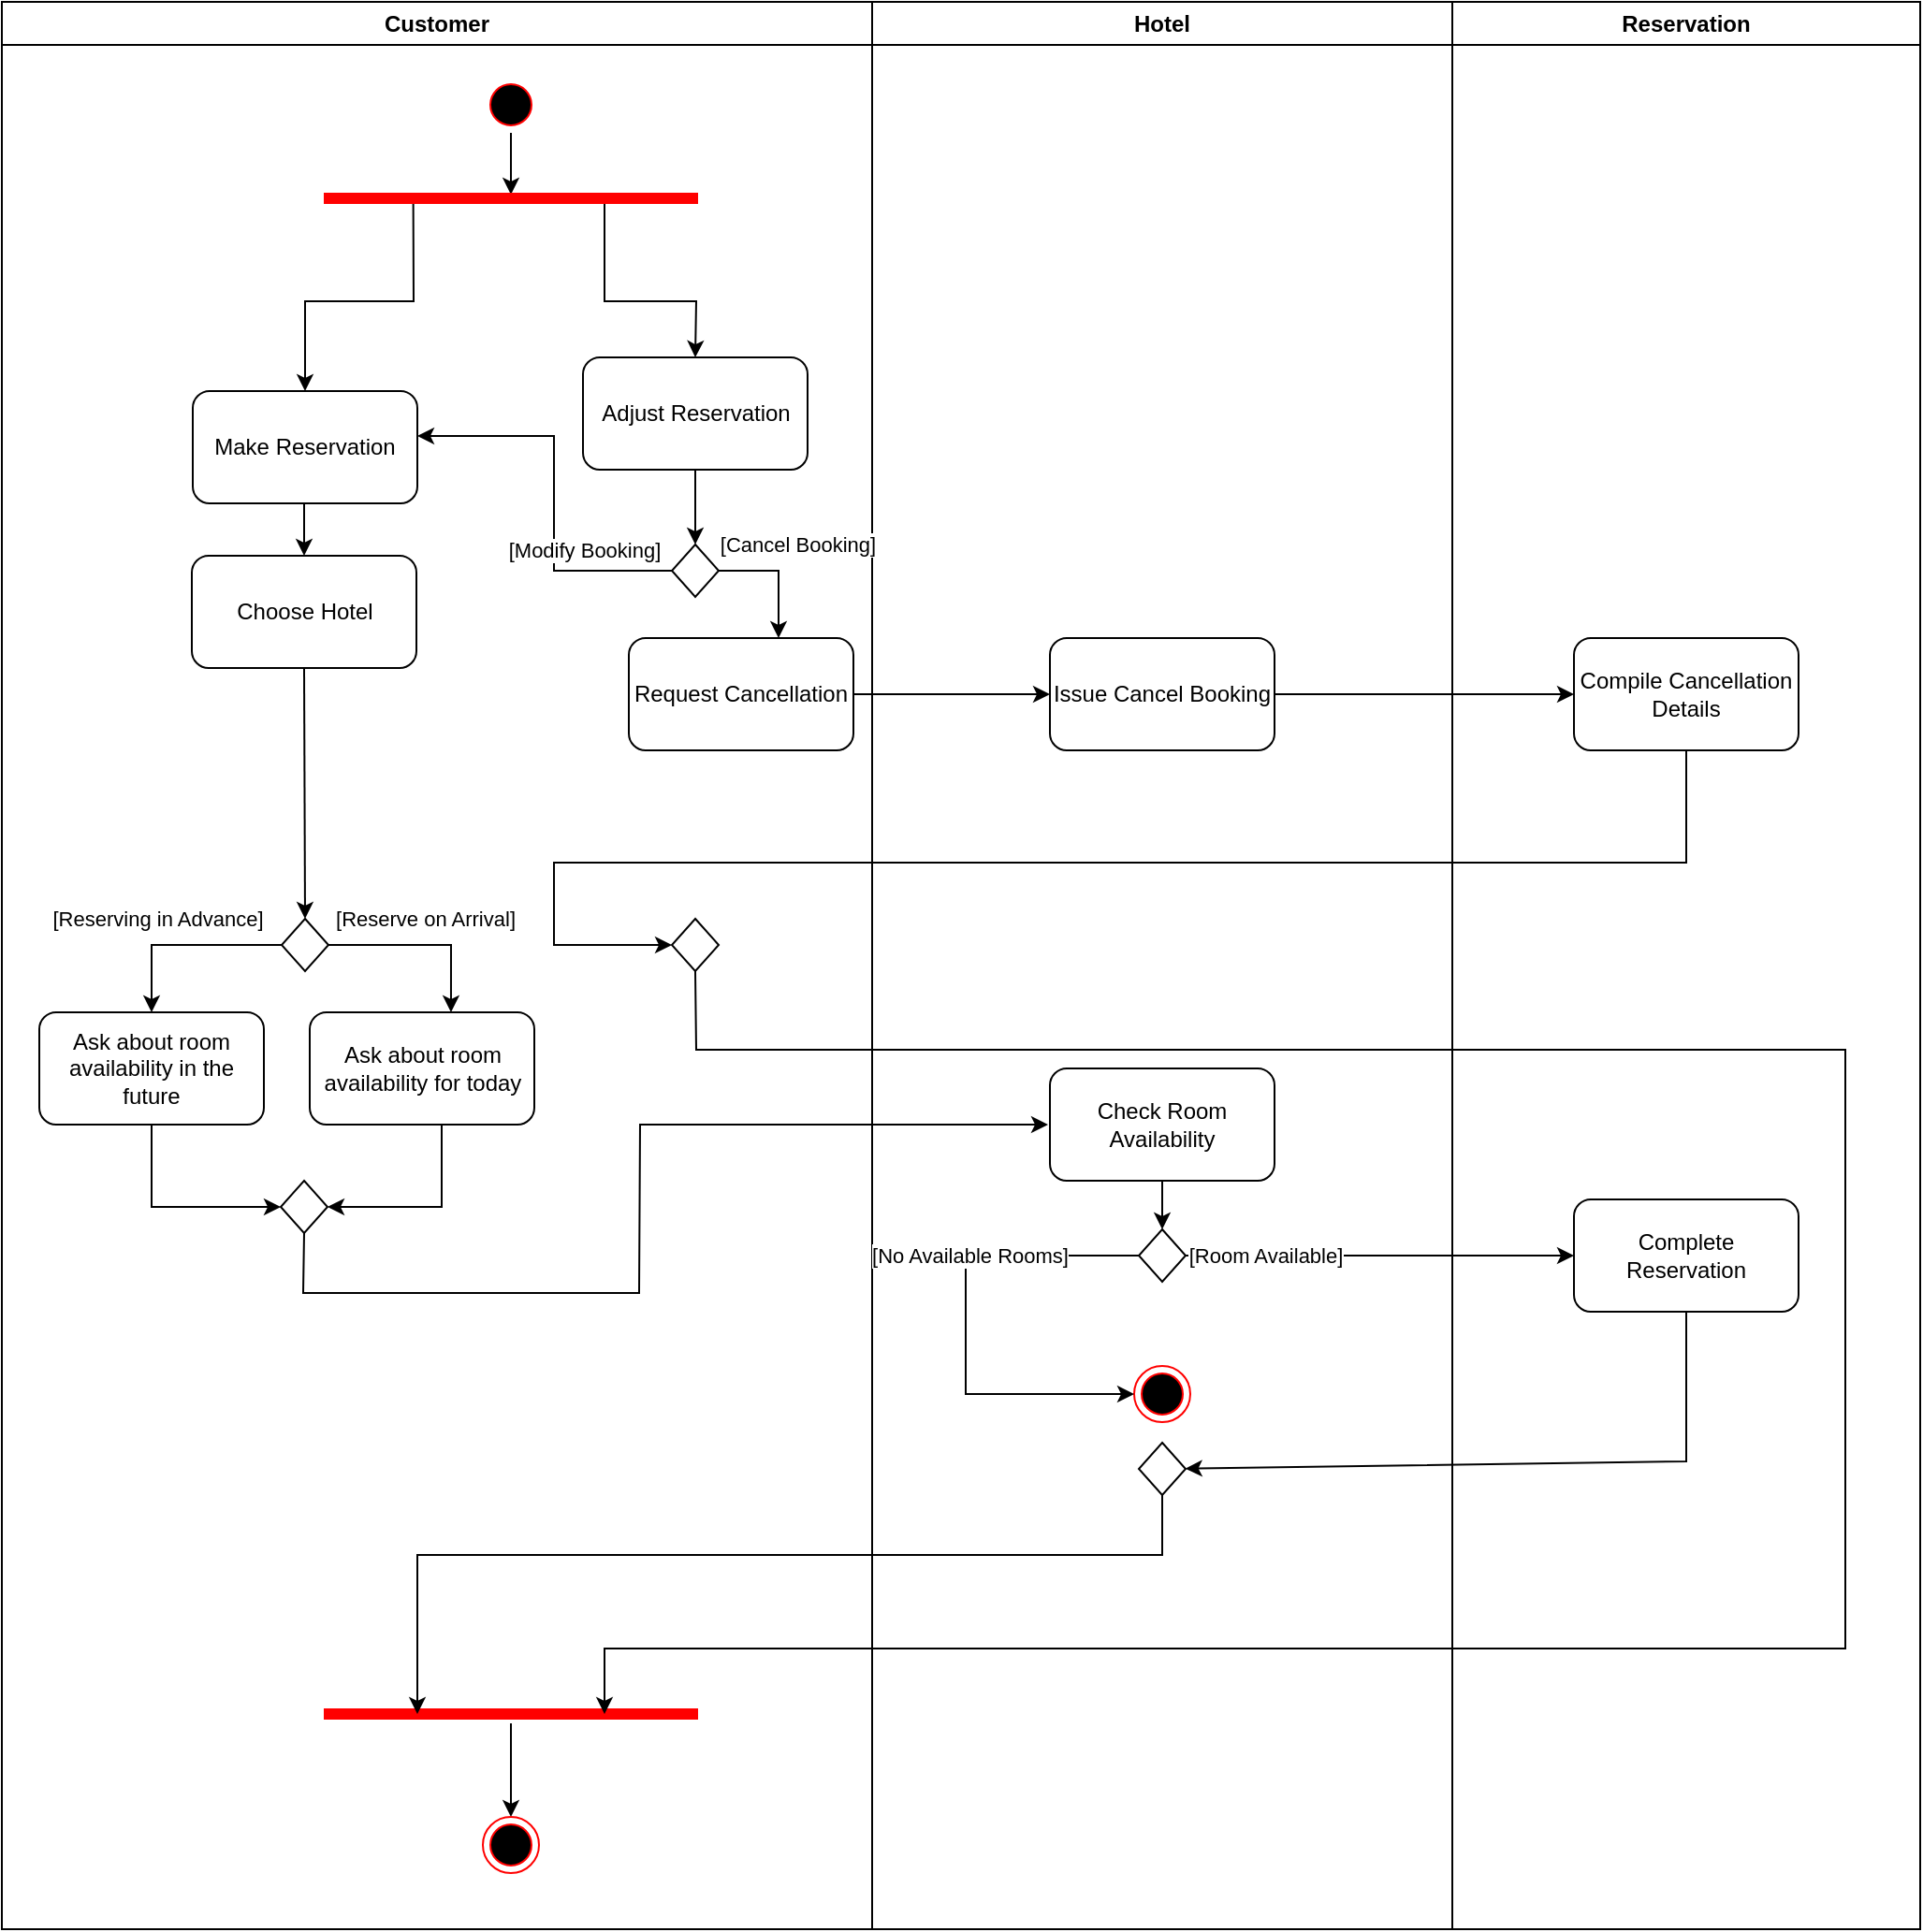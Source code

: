 <mxfile version="15.7.1" type="github">
  <diagram name="Page-1" id="e7e014a7-5840-1c2e-5031-d8a46d1fe8dd">
    <mxGraphModel dx="1221" dy="644" grid="1" gridSize="10" guides="1" tooltips="1" connect="1" arrows="1" fold="1" page="1" pageScale="1" pageWidth="1169" pageHeight="826" background="none" math="0" shadow="0">
      <root>
        <mxCell id="0" />
        <mxCell id="1" parent="0" />
        <mxCell id="2" value="Customer" style="swimlane;whiteSpace=wrap" parent="1" vertex="1">
          <mxGeometry x="145" y="120" width="465" height="1030" as="geometry" />
        </mxCell>
        <mxCell id="gjUZ3fPqfgkGFWGXfoxw-59" style="edgeStyle=none;rounded=0;orthogonalLoop=1;jettySize=auto;html=1;exitX=0.5;exitY=1;exitDx=0;exitDy=0;entryX=0.5;entryY=0;entryDx=0;entryDy=0;" parent="2" target="gjUZ3fPqfgkGFWGXfoxw-58" edge="1">
          <mxGeometry relative="1" as="geometry">
            <mxPoint x="161.5" y="268.0" as="sourcePoint" />
          </mxGeometry>
        </mxCell>
        <mxCell id="gjUZ3fPqfgkGFWGXfoxw-134" style="edgeStyle=none;rounded=0;orthogonalLoop=1;jettySize=auto;html=1;exitX=0.5;exitY=1;exitDx=0;exitDy=0;entryX=0.5;entryY=0.3;entryDx=0;entryDy=0;entryPerimeter=0;" parent="2" source="5" target="gjUZ3fPqfgkGFWGXfoxw-131" edge="1">
          <mxGeometry relative="1" as="geometry">
            <mxPoint x="291.5" y="178" as="targetPoint" />
          </mxGeometry>
        </mxCell>
        <mxCell id="5" value="" style="ellipse;shape=startState;fillColor=#000000;strokeColor=#ff0000;" parent="2" vertex="1">
          <mxGeometry x="257" y="40" width="30" height="30" as="geometry" />
        </mxCell>
        <mxCell id="gjUZ3fPqfgkGFWGXfoxw-77" style="edgeStyle=none;rounded=0;orthogonalLoop=1;jettySize=auto;html=1;entryX=1;entryY=0.5;entryDx=0;entryDy=0;" parent="2" target="gjUZ3fPqfgkGFWGXfoxw-76" edge="1">
          <mxGeometry relative="1" as="geometry">
            <Array as="points">
              <mxPoint x="235" y="644" />
            </Array>
            <mxPoint x="235" y="600" as="sourcePoint" />
          </mxGeometry>
        </mxCell>
        <mxCell id="gjUZ3fPqfgkGFWGXfoxw-44" value="Ask about room availability for today" style="rounded=1;whiteSpace=wrap;html=1;" parent="2" vertex="1">
          <mxGeometry x="164.5" y="540" width="120" height="60" as="geometry" />
        </mxCell>
        <mxCell id="gjUZ3fPqfgkGFWGXfoxw-50" value="[Reserving in Advance]" style="edgeStyle=none;rounded=0;orthogonalLoop=1;jettySize=auto;html=1;entryX=0.5;entryY=0;entryDx=0;entryDy=0;entryPerimeter=0;exitX=0;exitY=0.5;exitDx=0;exitDy=0;" parent="2" source="gjUZ3fPqfgkGFWGXfoxw-49" target="gjUZ3fPqfgkGFWGXfoxw-54" edge="1">
          <mxGeometry x="0.082" y="-17" relative="1" as="geometry">
            <mxPoint x="170" y="504" as="sourcePoint" />
            <mxPoint x="80.06" y="580" as="targetPoint" />
            <Array as="points">
              <mxPoint x="80" y="504" />
            </Array>
            <mxPoint x="-10" y="3" as="offset" />
          </mxGeometry>
        </mxCell>
        <mxCell id="gjUZ3fPqfgkGFWGXfoxw-51" value="[Reserve on Arrival]" style="edgeStyle=none;rounded=0;orthogonalLoop=1;jettySize=auto;html=1;exitX=1;exitY=0.5;exitDx=0;exitDy=0;entryX=0.629;entryY=0;entryDx=0;entryDy=0;entryPerimeter=0;" parent="2" source="gjUZ3fPqfgkGFWGXfoxw-49" target="gjUZ3fPqfgkGFWGXfoxw-44" edge="1">
          <mxGeometry x="-0.015" y="14" relative="1" as="geometry">
            <Array as="points">
              <mxPoint x="240" y="504" />
            </Array>
            <mxPoint x="1" as="offset" />
          </mxGeometry>
        </mxCell>
        <mxCell id="gjUZ3fPqfgkGFWGXfoxw-49" value="" style="rhombus;whiteSpace=wrap;html=1;" parent="2" vertex="1">
          <mxGeometry x="149.5" y="490" width="25" height="28" as="geometry" />
        </mxCell>
        <mxCell id="gjUZ3fPqfgkGFWGXfoxw-78" style="edgeStyle=none;rounded=0;orthogonalLoop=1;jettySize=auto;html=1;exitX=0.5;exitY=1;exitDx=0;exitDy=0;entryX=0;entryY=0.5;entryDx=0;entryDy=0;" parent="2" source="gjUZ3fPqfgkGFWGXfoxw-54" target="gjUZ3fPqfgkGFWGXfoxw-76" edge="1">
          <mxGeometry relative="1" as="geometry">
            <Array as="points">
              <mxPoint x="80" y="644" />
            </Array>
          </mxGeometry>
        </mxCell>
        <mxCell id="gjUZ3fPqfgkGFWGXfoxw-54" value="Ask about room availability in the future" style="rounded=1;whiteSpace=wrap;html=1;" parent="2" vertex="1">
          <mxGeometry x="20" y="540" width="120" height="60" as="geometry" />
        </mxCell>
        <mxCell id="gjUZ3fPqfgkGFWGXfoxw-60" style="edgeStyle=none;rounded=0;orthogonalLoop=1;jettySize=auto;html=1;exitX=0.5;exitY=1;exitDx=0;exitDy=0;entryX=0.5;entryY=0;entryDx=0;entryDy=0;" parent="2" source="gjUZ3fPqfgkGFWGXfoxw-58" target="gjUZ3fPqfgkGFWGXfoxw-49" edge="1">
          <mxGeometry relative="1" as="geometry" />
        </mxCell>
        <mxCell id="gjUZ3fPqfgkGFWGXfoxw-58" value="Choose Hotel" style="rounded=1;whiteSpace=wrap;html=1;" parent="2" vertex="1">
          <mxGeometry x="101.5" y="296" width="120" height="60" as="geometry" />
        </mxCell>
        <mxCell id="gjUZ3fPqfgkGFWGXfoxw-76" value="" style="rhombus;whiteSpace=wrap;html=1;" parent="2" vertex="1">
          <mxGeometry x="149" y="630" width="25" height="28" as="geometry" />
        </mxCell>
        <mxCell id="gjUZ3fPqfgkGFWGXfoxw-137" style="edgeStyle=none;rounded=0;orthogonalLoop=1;jettySize=auto;html=1;exitX=0.239;exitY=0.389;exitDx=0;exitDy=0;exitPerimeter=0;entryX=0.5;entryY=0;entryDx=0;entryDy=0;" parent="2" source="gjUZ3fPqfgkGFWGXfoxw-131" target="gjUZ3fPqfgkGFWGXfoxw-135" edge="1">
          <mxGeometry relative="1" as="geometry">
            <Array as="points">
              <mxPoint x="220" y="160" />
              <mxPoint x="162" y="160" />
            </Array>
          </mxGeometry>
        </mxCell>
        <mxCell id="gjUZ3fPqfgkGFWGXfoxw-138" style="edgeStyle=none;rounded=0;orthogonalLoop=1;jettySize=auto;html=1;exitX=0.75;exitY=0.5;exitDx=0;exitDy=0;exitPerimeter=0;entryX=0.5;entryY=0;entryDx=0;entryDy=0;" parent="2" source="gjUZ3fPqfgkGFWGXfoxw-131" target="gjUZ3fPqfgkGFWGXfoxw-136" edge="1">
          <mxGeometry relative="1" as="geometry">
            <Array as="points">
              <mxPoint x="322" y="160" />
              <mxPoint x="371" y="160" />
            </Array>
          </mxGeometry>
        </mxCell>
        <mxCell id="gjUZ3fPqfgkGFWGXfoxw-131" value="" style="shape=line;html=1;strokeWidth=6;strokeColor=#ff0000;" parent="2" vertex="1">
          <mxGeometry x="172" y="100" width="200" height="10" as="geometry" />
        </mxCell>
        <mxCell id="gjUZ3fPqfgkGFWGXfoxw-135" value="Make Reservation" style="rounded=1;whiteSpace=wrap;html=1;" parent="2" vertex="1">
          <mxGeometry x="102" y="208" width="120" height="60" as="geometry" />
        </mxCell>
        <mxCell id="gjUZ3fPqfgkGFWGXfoxw-136" value="Adjust Reservation" style="rounded=1;whiteSpace=wrap;html=1;" parent="2" vertex="1">
          <mxGeometry x="310.5" y="190" width="120" height="60" as="geometry" />
        </mxCell>
        <mxCell id="fKggWJrJttT4Pc64p3QA-11" style="edgeStyle=none;rounded=0;orthogonalLoop=1;jettySize=auto;html=1;entryX=0.5;entryY=0;entryDx=0;entryDy=0;" edge="1" parent="2" source="fKggWJrJttT4Pc64p3QA-9" target="fKggWJrJttT4Pc64p3QA-10">
          <mxGeometry relative="1" as="geometry" />
        </mxCell>
        <mxCell id="fKggWJrJttT4Pc64p3QA-9" value="" style="shape=line;html=1;strokeWidth=6;strokeColor=#ff0000;" vertex="1" parent="2">
          <mxGeometry x="172" y="910" width="200" height="10" as="geometry" />
        </mxCell>
        <mxCell id="fKggWJrJttT4Pc64p3QA-10" value="" style="ellipse;html=1;shape=endState;fillColor=#000000;strokeColor=#ff0000;" vertex="1" parent="2">
          <mxGeometry x="257" y="970" width="30" height="30" as="geometry" />
        </mxCell>
        <mxCell id="gjUZ3fPqfgkGFWGXfoxw-142" value="Request Cancellation" style="rounded=1;whiteSpace=wrap;html=1;" parent="2" vertex="1">
          <mxGeometry x="335" y="340" width="120" height="60" as="geometry" />
        </mxCell>
        <mxCell id="gjUZ3fPqfgkGFWGXfoxw-57" style="edgeStyle=none;rounded=0;orthogonalLoop=1;jettySize=auto;html=1;entryX=0;entryY=0.5;entryDx=0;entryDy=0;exitX=0.5;exitY=1;exitDx=0;exitDy=0;" parent="1" source="gjUZ3fPqfgkGFWGXfoxw-76" edge="1">
          <mxGeometry relative="1" as="geometry">
            <Array as="points">
              <mxPoint x="306" y="810" />
              <mxPoint x="485.5" y="810" />
              <mxPoint x="486" y="720" />
            </Array>
            <mxPoint x="306" y="790" as="sourcePoint" />
            <mxPoint x="704" y="720" as="targetPoint" />
          </mxGeometry>
        </mxCell>
        <mxCell id="4" value="Reservation" style="swimlane;whiteSpace=wrap" parent="1" vertex="1">
          <mxGeometry x="920" y="120" width="250" height="1030" as="geometry" />
        </mxCell>
        <mxCell id="gjUZ3fPqfgkGFWGXfoxw-144" value="Compile Cancellation Details" style="rounded=1;whiteSpace=wrap;html=1;" parent="4" vertex="1">
          <mxGeometry x="65" y="340" width="120" height="60" as="geometry" />
        </mxCell>
        <mxCell id="gjUZ3fPqfgkGFWGXfoxw-71" value="Complete Reservation" style="rounded=1;whiteSpace=wrap;html=1;" parent="4" vertex="1">
          <mxGeometry x="65" y="640" width="120" height="60" as="geometry" />
        </mxCell>
        <mxCell id="3" value="Hotel" style="swimlane;whiteSpace=wrap;startSize=23;" parent="1" vertex="1">
          <mxGeometry x="610" y="120" width="310" height="1030" as="geometry" />
        </mxCell>
        <mxCell id="gjUZ3fPqfgkGFWGXfoxw-139" value="" style="rhombus;whiteSpace=wrap;html=1;" parent="3" vertex="1">
          <mxGeometry x="-107" y="290" width="25" height="28" as="geometry" />
        </mxCell>
        <mxCell id="gjUZ3fPqfgkGFWGXfoxw-140" value="" style="rhombus;whiteSpace=wrap;html=1;" parent="3" vertex="1">
          <mxGeometry x="-107" y="490" width="25" height="28" as="geometry" />
        </mxCell>
        <mxCell id="gjUZ3fPqfgkGFWGXfoxw-147" value="Issue Cancel Booking" style="rounded=1;whiteSpace=wrap;html=1;" parent="3" vertex="1">
          <mxGeometry x="95" y="340" width="120" height="60" as="geometry" />
        </mxCell>
        <mxCell id="gjUZ3fPqfgkGFWGXfoxw-56" value="Check Room Availability" style="rounded=1;whiteSpace=wrap;html=1;" parent="3" vertex="1">
          <mxGeometry x="95" y="570" width="120" height="60" as="geometry" />
        </mxCell>
        <mxCell id="fKggWJrJttT4Pc64p3QA-5" value="" style="rhombus;whiteSpace=wrap;html=1;" vertex="1" parent="3">
          <mxGeometry x="142.5" y="770" width="25" height="28" as="geometry" />
        </mxCell>
        <mxCell id="gjUZ3fPqfgkGFWGXfoxw-65" value="" style="rhombus;whiteSpace=wrap;html=1;" parent="3" vertex="1">
          <mxGeometry x="142.5" y="656" width="25" height="28" as="geometry" />
        </mxCell>
        <mxCell id="gjUZ3fPqfgkGFWGXfoxw-68" style="edgeStyle=none;rounded=0;orthogonalLoop=1;jettySize=auto;html=1;exitX=0.5;exitY=1;exitDx=0;exitDy=0;entryX=0.5;entryY=0;entryDx=0;entryDy=0;" parent="3" source="gjUZ3fPqfgkGFWGXfoxw-56" target="gjUZ3fPqfgkGFWGXfoxw-65" edge="1">
          <mxGeometry relative="1" as="geometry">
            <mxPoint x="155" y="647" as="sourcePoint" />
          </mxGeometry>
        </mxCell>
        <mxCell id="gjUZ3fPqfgkGFWGXfoxw-129" value="" style="ellipse;html=1;shape=endState;fillColor=#000000;strokeColor=#ff0000;" parent="3" vertex="1">
          <mxGeometry x="140" y="729" width="30" height="30" as="geometry" />
        </mxCell>
        <mxCell id="gjUZ3fPqfgkGFWGXfoxw-115" value="[No Available Rooms]" style="edgeStyle=none;rounded=0;orthogonalLoop=1;jettySize=auto;html=1;exitX=0;exitY=0.5;exitDx=0;exitDy=0;entryX=0;entryY=0.5;entryDx=0;entryDy=0;" parent="3" source="gjUZ3fPqfgkGFWGXfoxw-65" edge="1" target="gjUZ3fPqfgkGFWGXfoxw-129">
          <mxGeometry x="-0.292" relative="1" as="geometry">
            <mxPoint x="122.5" y="744" as="targetPoint" />
            <Array as="points">
              <mxPoint x="50" y="670" />
              <mxPoint x="50" y="744" />
              <mxPoint x="90" y="744" />
            </Array>
            <mxPoint as="offset" />
          </mxGeometry>
        </mxCell>
        <mxCell id="gjUZ3fPqfgkGFWGXfoxw-149" style="edgeStyle=none;rounded=0;orthogonalLoop=1;jettySize=auto;html=1;entryX=0.5;entryY=0;entryDx=0;entryDy=0;" parent="1" source="gjUZ3fPqfgkGFWGXfoxw-136" target="gjUZ3fPqfgkGFWGXfoxw-139" edge="1">
          <mxGeometry relative="1" as="geometry" />
        </mxCell>
        <mxCell id="fKggWJrJttT4Pc64p3QA-7" style="edgeStyle=none;rounded=0;orthogonalLoop=1;jettySize=auto;html=1;exitX=0.5;exitY=1;exitDx=0;exitDy=0;entryX=0.75;entryY=0.5;entryDx=0;entryDy=0;entryPerimeter=0;" edge="1" parent="1">
          <mxGeometry relative="1" as="geometry">
            <mxPoint x="467" y="1035" as="targetPoint" />
            <mxPoint x="515.5" y="638" as="sourcePoint" />
            <Array as="points">
              <mxPoint x="516" y="680" />
              <mxPoint x="1130" y="680" />
              <mxPoint x="1130" y="1000" />
              <mxPoint x="467" y="1000" />
            </Array>
          </mxGeometry>
        </mxCell>
        <mxCell id="fKggWJrJttT4Pc64p3QA-8" style="edgeStyle=none;rounded=0;orthogonalLoop=1;jettySize=auto;html=1;exitX=0.5;exitY=1;exitDx=0;exitDy=0;entryX=0.25;entryY=0.5;entryDx=0;entryDy=0;entryPerimeter=0;" edge="1" parent="1" source="fKggWJrJttT4Pc64p3QA-5" target="fKggWJrJttT4Pc64p3QA-9">
          <mxGeometry relative="1" as="geometry">
            <mxPoint x="279.5" y="980" as="targetPoint" />
            <Array as="points">
              <mxPoint x="765" y="950" />
              <mxPoint x="367" y="950" />
            </Array>
          </mxGeometry>
        </mxCell>
        <mxCell id="gjUZ3fPqfgkGFWGXfoxw-145" style="edgeStyle=none;rounded=0;orthogonalLoop=1;jettySize=auto;html=1;exitX=0.5;exitY=1;exitDx=0;exitDy=0;entryX=0;entryY=0.5;entryDx=0;entryDy=0;" parent="1" source="gjUZ3fPqfgkGFWGXfoxw-144" target="gjUZ3fPqfgkGFWGXfoxw-140" edge="1">
          <mxGeometry relative="1" as="geometry">
            <mxPoint x="490" y="660" as="targetPoint" />
            <Array as="points">
              <mxPoint x="1045" y="580" />
              <mxPoint x="920" y="580" />
              <mxPoint x="680" y="580" />
              <mxPoint x="440" y="580" />
              <mxPoint x="440" y="624" />
            </Array>
          </mxGeometry>
        </mxCell>
        <mxCell id="gjUZ3fPqfgkGFWGXfoxw-148" style="edgeStyle=none;rounded=0;orthogonalLoop=1;jettySize=auto;html=1;exitX=1;exitY=0.5;exitDx=0;exitDy=0;entryX=0;entryY=0.5;entryDx=0;entryDy=0;" parent="1" source="gjUZ3fPqfgkGFWGXfoxw-147" target="gjUZ3fPqfgkGFWGXfoxw-144" edge="1">
          <mxGeometry relative="1" as="geometry">
            <Array as="points" />
          </mxGeometry>
        </mxCell>
        <mxCell id="gjUZ3fPqfgkGFWGXfoxw-72" value="[Room Available]" style="edgeStyle=none;rounded=0;orthogonalLoop=1;jettySize=auto;html=1;entryX=0;entryY=0.5;entryDx=0;entryDy=0;exitX=1;exitY=0.5;exitDx=0;exitDy=0;" parent="1" source="gjUZ3fPqfgkGFWGXfoxw-65" target="gjUZ3fPqfgkGFWGXfoxw-71" edge="1">
          <mxGeometry x="-0.748" y="-16" relative="1" as="geometry">
            <mxPoint x="655" y="665" as="sourcePoint" />
            <Array as="points">
              <mxPoint x="860" y="790" />
            </Array>
            <mxPoint x="16" y="-16" as="offset" />
          </mxGeometry>
        </mxCell>
        <mxCell id="fKggWJrJttT4Pc64p3QA-6" style="edgeStyle=none;rounded=0;orthogonalLoop=1;jettySize=auto;html=1;exitX=0.5;exitY=1;exitDx=0;exitDy=0;" edge="1" parent="1" source="gjUZ3fPqfgkGFWGXfoxw-71" target="fKggWJrJttT4Pc64p3QA-5">
          <mxGeometry relative="1" as="geometry">
            <Array as="points">
              <mxPoint x="1045" y="900" />
            </Array>
          </mxGeometry>
        </mxCell>
        <mxCell id="gjUZ3fPqfgkGFWGXfoxw-146" style="edgeStyle=none;rounded=0;orthogonalLoop=1;jettySize=auto;html=1;exitX=1;exitY=0.5;exitDx=0;exitDy=0;entryX=0;entryY=0.5;entryDx=0;entryDy=0;" parent="1" source="gjUZ3fPqfgkGFWGXfoxw-142" target="gjUZ3fPqfgkGFWGXfoxw-147" edge="1">
          <mxGeometry relative="1" as="geometry">
            <mxPoint x="570" y="490.235" as="targetPoint" />
          </mxGeometry>
        </mxCell>
        <mxCell id="fKggWJrJttT4Pc64p3QA-16" value="[Cancel Booking]" style="edgeStyle=none;rounded=0;orthogonalLoop=1;jettySize=auto;html=1;exitX=1;exitY=0.5;exitDx=0;exitDy=0;" edge="1" parent="1" source="gjUZ3fPqfgkGFWGXfoxw-139">
          <mxGeometry x="-0.063" y="17" relative="1" as="geometry">
            <mxPoint x="560" y="460" as="targetPoint" />
            <Array as="points">
              <mxPoint x="560" y="424" />
            </Array>
            <mxPoint x="-7" y="-14" as="offset" />
          </mxGeometry>
        </mxCell>
        <mxCell id="fKggWJrJttT4Pc64p3QA-17" style="edgeStyle=none;rounded=0;orthogonalLoop=1;jettySize=auto;html=1;entryX=1;entryY=0.5;entryDx=0;entryDy=0;" edge="1" parent="1">
          <mxGeometry relative="1" as="geometry">
            <mxPoint x="503" y="424" as="sourcePoint" />
            <mxPoint x="367" y="352" as="targetPoint" />
            <Array as="points">
              <mxPoint x="440" y="424" />
              <mxPoint x="440" y="414" />
              <mxPoint x="440" y="352" />
            </Array>
          </mxGeometry>
        </mxCell>
        <mxCell id="fKggWJrJttT4Pc64p3QA-18" value="[Modify Booking]" style="edgeLabel;html=1;align=center;verticalAlign=middle;resizable=0;points=[];" vertex="1" connectable="0" parent="fKggWJrJttT4Pc64p3QA-17">
          <mxGeometry x="-0.577" y="-1" relative="1" as="geometry">
            <mxPoint x="-3" y="-10" as="offset" />
          </mxGeometry>
        </mxCell>
      </root>
    </mxGraphModel>
  </diagram>
</mxfile>
